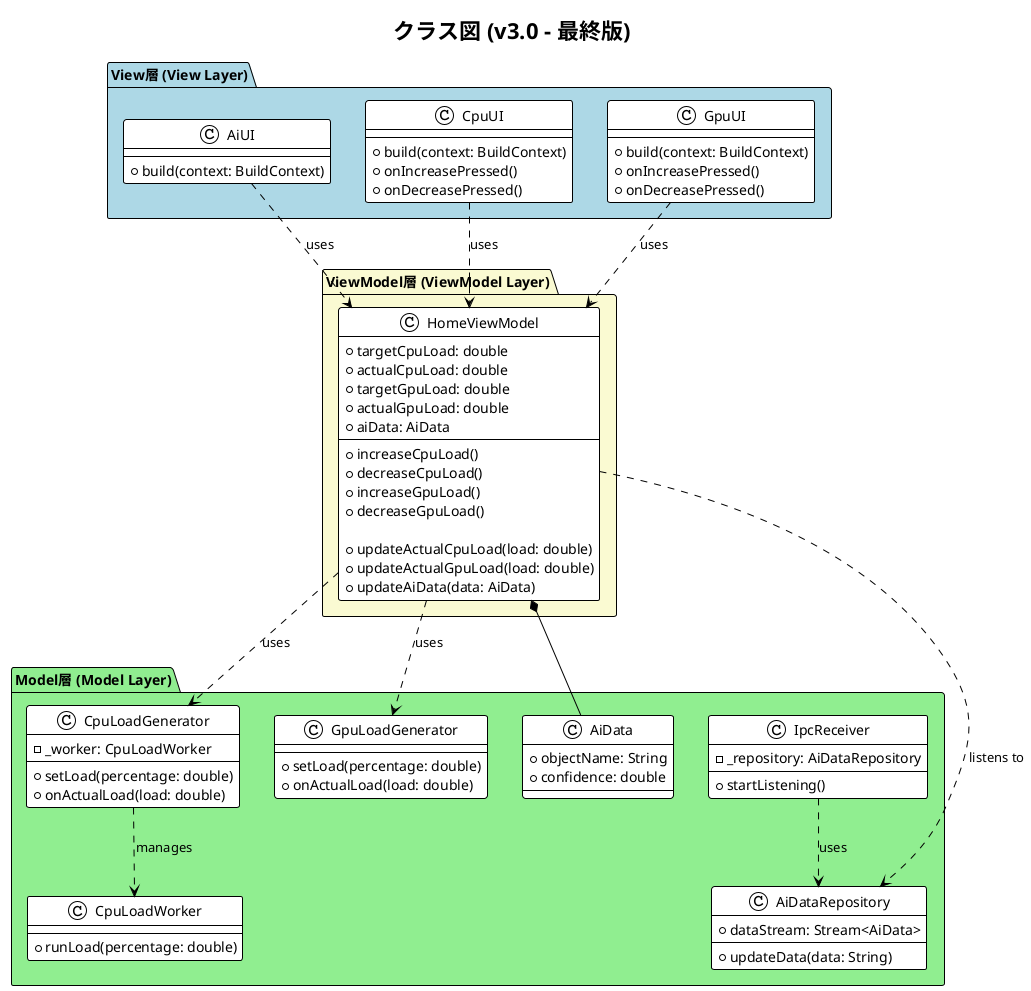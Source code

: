 @startuml
!theme plain

title クラス図 (v3.0 - 最終版)
' ユーザー提供の詳細設計と、シーケンス図の最終アーキテクチャを統合

' ===================================
' ### View層 ###
' ===================================
package "View層 (View Layer)" #LightBlue {
    class AiUI {
        + build(context: BuildContext)
    }
    class CpuUI {
        + build(context: BuildContext)
        + onIncreasePressed()
        + onDecreasePressed()
    }
    class GpuUI {
        + build(context: BuildContext)
        + onIncreasePressed()
        + onDecreasePressed()
    }
}

' ===================================
' ### ViewModel層 ###
' ===================================
package "ViewModel層 (ViewModel Layer)" #LightGoldenRodYellow {
    class HomeViewModel {
        ' --- 表示用状態 (State for UI) ---
        + targetCpuLoad: double
        + actualCpuLoad: double
        + targetGpuLoad: double
        + actualGpuLoad: double
        + aiData: AiData
        
        ' --- UIからのイベントハンドラ (Event Handlers from UI) ---
        + increaseCpuLoad()
        + decreaseCpuLoad()
        + increaseGpuLoad()
        + decreaseGpuLoad()

        ' --- Modelからの更新用 (Updaters from Model) ---
        + updateActualCpuLoad(load: double)
        + updateActualGpuLoad(load: double)
        + updateAiData(data: AiData)
    }
}

' ===================================
' ### Model層 ###
' ===================================
package "Model層 (Model Layer)" #LightGreen {
    class IpcReceiver {
        - _repository: AiDataRepository
        + startListening()
    }
    
    class AiDataRepository {
        ' ViewModelに通知するための仕組み (例: Stream)
        + dataStream: Stream<AiData>
        + updateData(data: String)
    }

    class CpuLoadGenerator {
        - _worker: CpuLoadWorker
        + setLoad(percentage: double)
        + onActualLoad(load: double)
    }

    class CpuLoadWorker {
        + runLoad(percentage: double)
    }

    class GpuLoadGenerator {
        + setLoad(percentage: double)
        + onActualLoad(load: double)
    }

    class AiData {
        + objectName: String
        + confidence: double
    }
}

' ===================================
' ### 関係性 (Relationships) ###
' ===================================

' --- View -> ViewModel ---
CpuUI ..> HomeViewModel : uses
GpuUI ..> HomeViewModel : uses
AiUI ..> HomeViewModel : uses

' --- ViewModel -> Model ---
HomeViewModel ..> CpuLoadGenerator : uses
HomeViewModel ..> GpuLoadGenerator : uses
HomeViewModel ..> AiDataRepository : listens to

' --- Model Internal ---
IpcReceiver ..> AiDataRepository : uses
CpuLoadGenerator ..> CpuLoadWorker : manages

' --- Data Ownership ---
HomeViewModel *-- AiData

@enduml